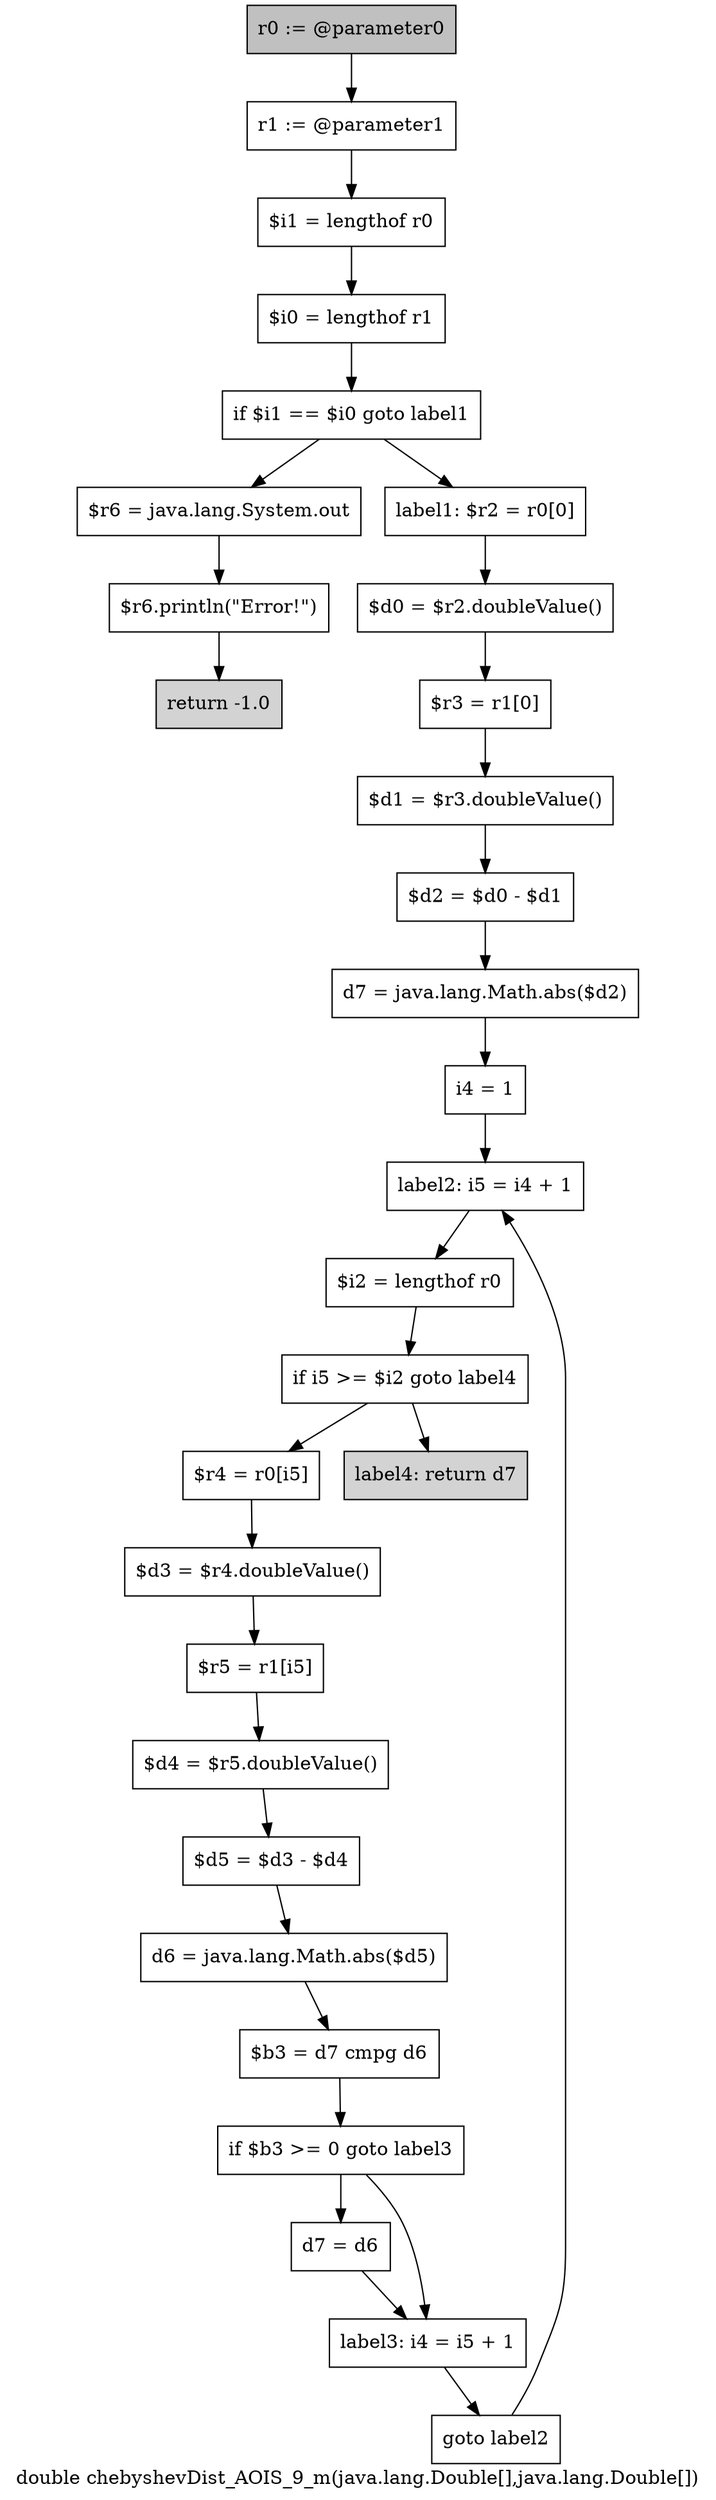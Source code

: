digraph "double chebyshevDist_AOIS_9_m(java.lang.Double[],java.lang.Double[])" {
    label="double chebyshevDist_AOIS_9_m(java.lang.Double[],java.lang.Double[])";
    node [shape=box];
    "0" [style=filled,fillcolor=gray,label="r0 := @parameter0",];
    "1" [label="r1 := @parameter1",];
    "0"->"1";
    "2" [label="$i1 = lengthof r0",];
    "1"->"2";
    "3" [label="$i0 = lengthof r1",];
    "2"->"3";
    "4" [label="if $i1 == $i0 goto label1",];
    "3"->"4";
    "5" [label="$r6 = java.lang.System.out",];
    "4"->"5";
    "8" [label="label1: $r2 = r0[0]",];
    "4"->"8";
    "6" [label="$r6.println(\"Error!\")",];
    "5"->"6";
    "7" [style=filled,fillcolor=lightgray,label="return -1.0",];
    "6"->"7";
    "9" [label="$d0 = $r2.doubleValue()",];
    "8"->"9";
    "10" [label="$r3 = r1[0]",];
    "9"->"10";
    "11" [label="$d1 = $r3.doubleValue()",];
    "10"->"11";
    "12" [label="$d2 = $d0 - $d1",];
    "11"->"12";
    "13" [label="d7 = java.lang.Math.abs($d2)",];
    "12"->"13";
    "14" [label="i4 = 1",];
    "13"->"14";
    "15" [label="label2: i5 = i4 + 1",];
    "14"->"15";
    "16" [label="$i2 = lengthof r0",];
    "15"->"16";
    "17" [label="if i5 >= $i2 goto label4",];
    "16"->"17";
    "18" [label="$r4 = r0[i5]",];
    "17"->"18";
    "29" [style=filled,fillcolor=lightgray,label="label4: return d7",];
    "17"->"29";
    "19" [label="$d3 = $r4.doubleValue()",];
    "18"->"19";
    "20" [label="$r5 = r1[i5]",];
    "19"->"20";
    "21" [label="$d4 = $r5.doubleValue()",];
    "20"->"21";
    "22" [label="$d5 = $d3 - $d4",];
    "21"->"22";
    "23" [label="d6 = java.lang.Math.abs($d5)",];
    "22"->"23";
    "24" [label="$b3 = d7 cmpg d6",];
    "23"->"24";
    "25" [label="if $b3 >= 0 goto label3",];
    "24"->"25";
    "26" [label="d7 = d6",];
    "25"->"26";
    "27" [label="label3: i4 = i5 + 1",];
    "25"->"27";
    "26"->"27";
    "28" [label="goto label2",];
    "27"->"28";
    "28"->"15";
}
